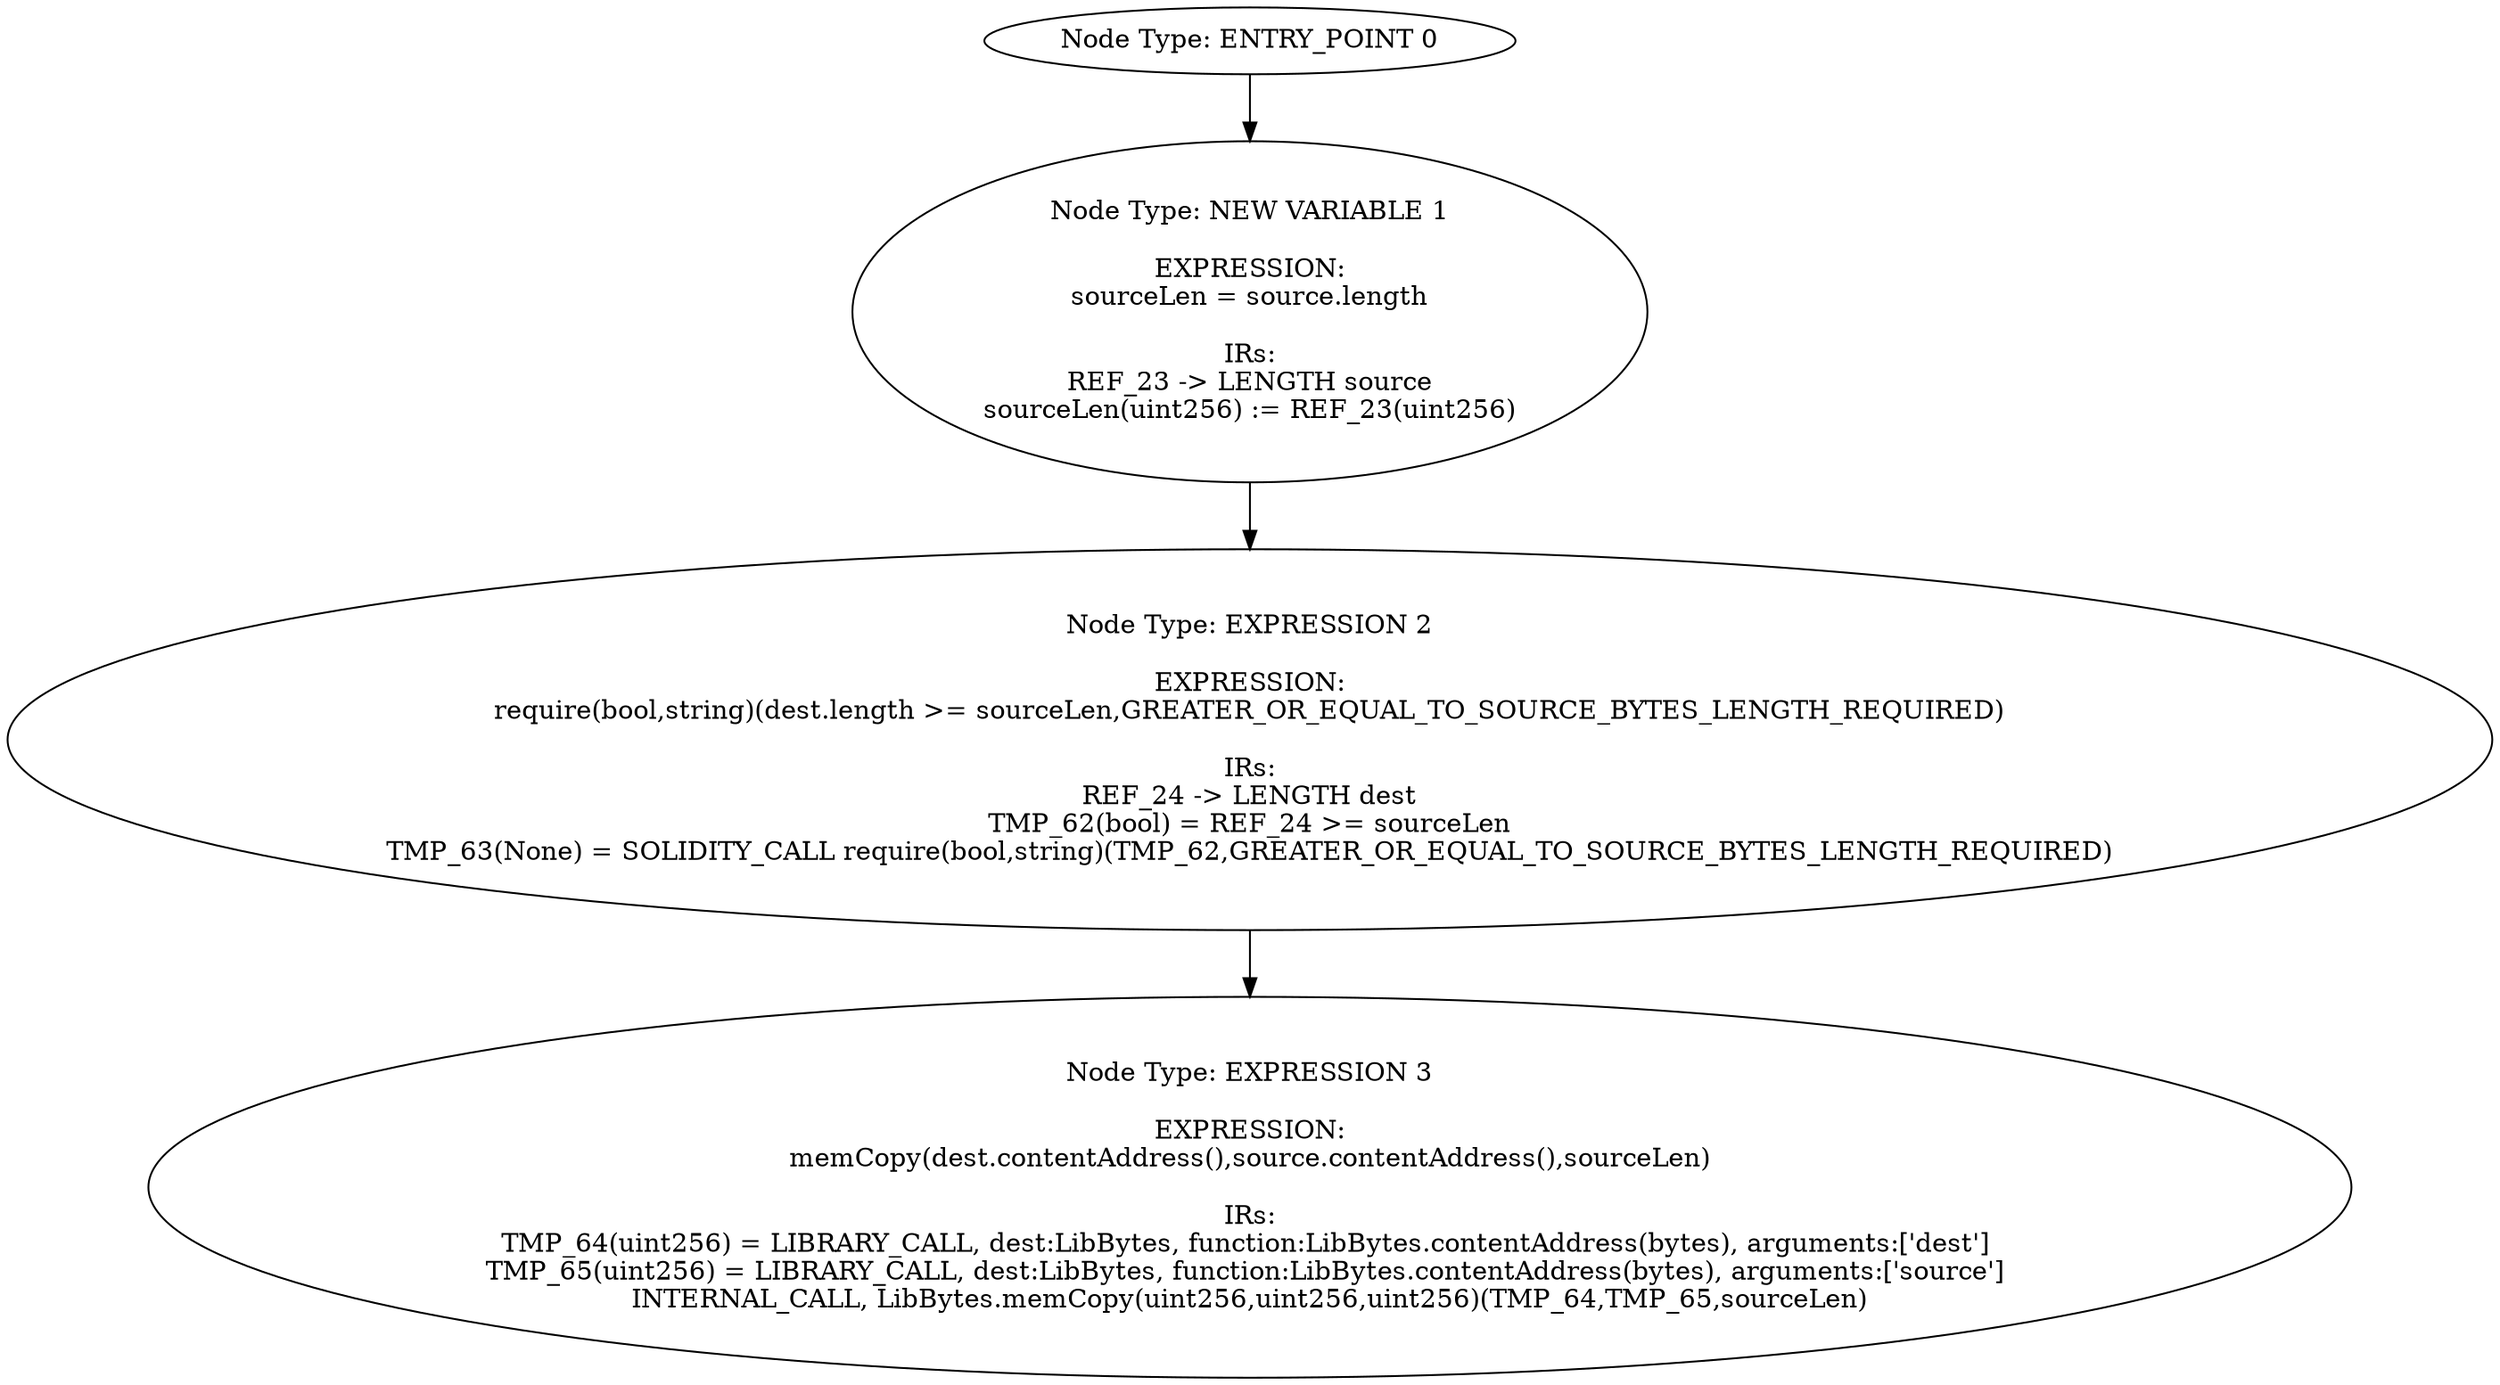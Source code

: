 digraph{
0[label="Node Type: ENTRY_POINT 0
"];
0->1;
1[label="Node Type: NEW VARIABLE 1

EXPRESSION:
sourceLen = source.length

IRs:
REF_23 -> LENGTH source
sourceLen(uint256) := REF_23(uint256)"];
1->2;
2[label="Node Type: EXPRESSION 2

EXPRESSION:
require(bool,string)(dest.length >= sourceLen,GREATER_OR_EQUAL_TO_SOURCE_BYTES_LENGTH_REQUIRED)

IRs:
REF_24 -> LENGTH dest
TMP_62(bool) = REF_24 >= sourceLen
TMP_63(None) = SOLIDITY_CALL require(bool,string)(TMP_62,GREATER_OR_EQUAL_TO_SOURCE_BYTES_LENGTH_REQUIRED)"];
2->3;
3[label="Node Type: EXPRESSION 3

EXPRESSION:
memCopy(dest.contentAddress(),source.contentAddress(),sourceLen)

IRs:
TMP_64(uint256) = LIBRARY_CALL, dest:LibBytes, function:LibBytes.contentAddress(bytes), arguments:['dest'] 
TMP_65(uint256) = LIBRARY_CALL, dest:LibBytes, function:LibBytes.contentAddress(bytes), arguments:['source'] 
INTERNAL_CALL, LibBytes.memCopy(uint256,uint256,uint256)(TMP_64,TMP_65,sourceLen)"];
}
